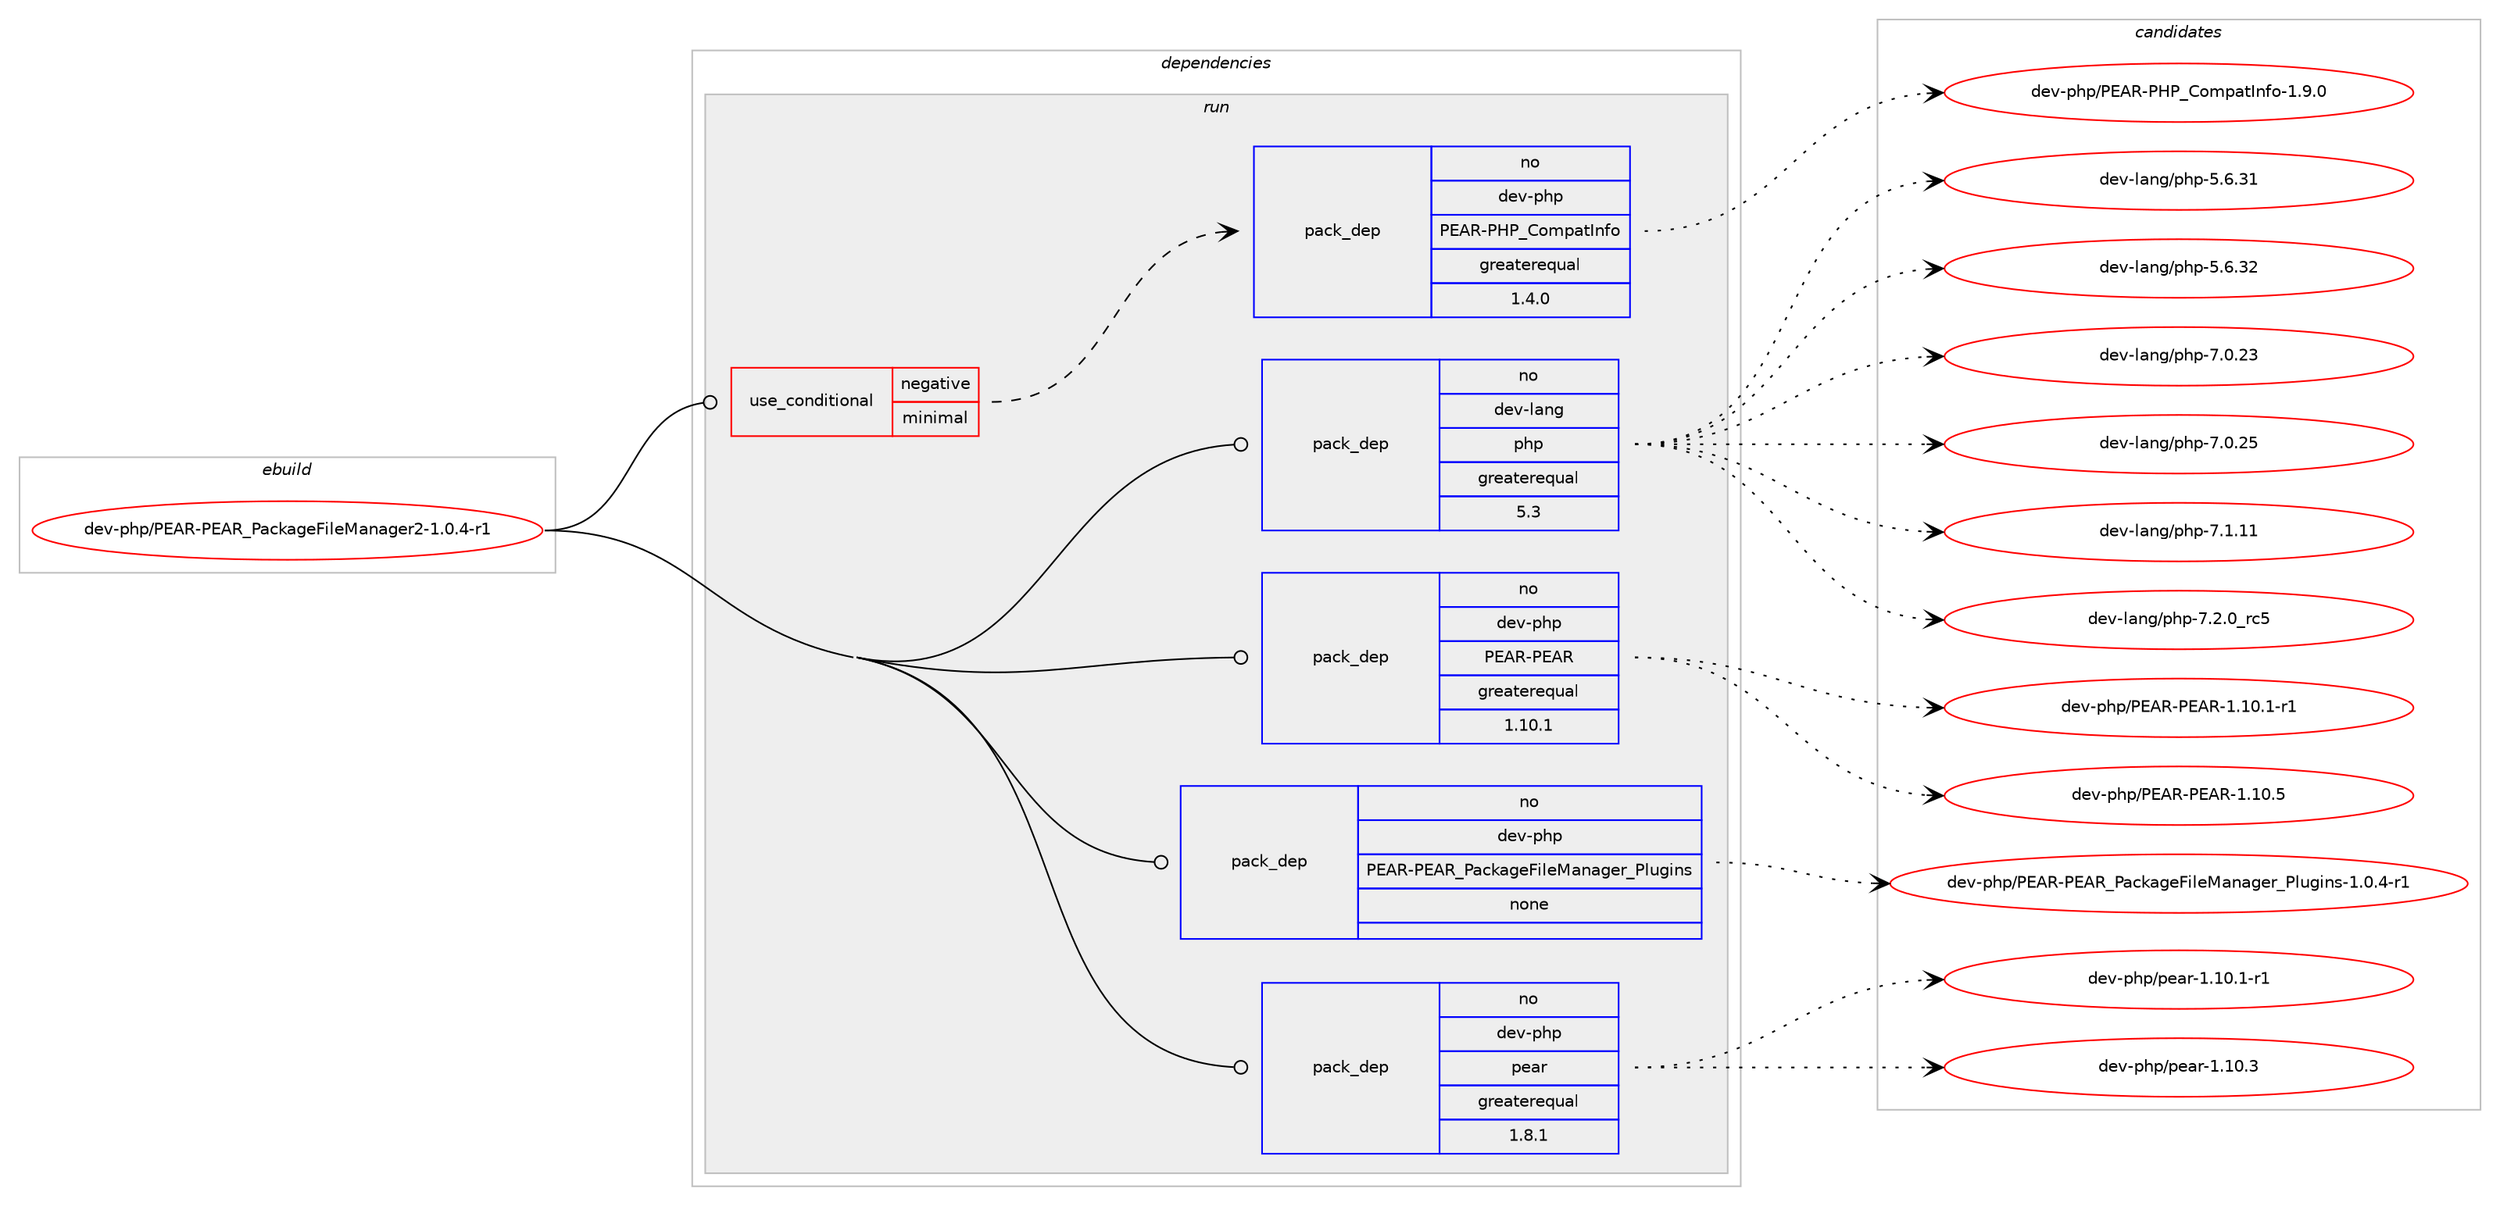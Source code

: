 digraph prolog {

# *************
# Graph options
# *************

newrank=true;
concentrate=true;
compound=true;
graph [rankdir=LR,fontname=Helvetica,fontsize=10,ranksep=1.5];#, ranksep=2.5, nodesep=0.2];
edge  [arrowhead=vee];
node  [fontname=Helvetica,fontsize=10];

# **********
# The ebuild
# **********

subgraph cluster_leftcol {
color=gray;
rank=same;
label=<<i>ebuild</i>>;
id [label="dev-php/PEAR-PEAR_PackageFileManager2-1.0.4-r1", color=red, width=4, href="../dev-php/PEAR-PEAR_PackageFileManager2-1.0.4-r1.svg"];
}

# ****************
# The dependencies
# ****************

subgraph cluster_midcol {
color=gray;
label=<<i>dependencies</i>>;
subgraph cluster_compile {
fillcolor="#eeeeee";
style=filled;
label=<<i>compile</i>>;
}
subgraph cluster_compileandrun {
fillcolor="#eeeeee";
style=filled;
label=<<i>compile and run</i>>;
}
subgraph cluster_run {
fillcolor="#eeeeee";
style=filled;
label=<<i>run</i>>;
subgraph cond28362 {
dependency142144 [label=<<TABLE BORDER="0" CELLBORDER="1" CELLSPACING="0" CELLPADDING="4"><TR><TD ROWSPAN="3" CELLPADDING="10">use_conditional</TD></TR><TR><TD>negative</TD></TR><TR><TD>minimal</TD></TR></TABLE>>, shape=none, color=red];
subgraph pack110084 {
dependency142145 [label=<<TABLE BORDER="0" CELLBORDER="1" CELLSPACING="0" CELLPADDING="4" WIDTH="220"><TR><TD ROWSPAN="6" CELLPADDING="30">pack_dep</TD></TR><TR><TD WIDTH="110">no</TD></TR><TR><TD>dev-php</TD></TR><TR><TD>PEAR-PHP_CompatInfo</TD></TR><TR><TD>greaterequal</TD></TR><TR><TD>1.4.0</TD></TR></TABLE>>, shape=none, color=blue];
}
dependency142144:e -> dependency142145:w [weight=20,style="dashed",arrowhead="vee"];
}
id:e -> dependency142144:w [weight=20,style="solid",arrowhead="odot"];
subgraph pack110085 {
dependency142146 [label=<<TABLE BORDER="0" CELLBORDER="1" CELLSPACING="0" CELLPADDING="4" WIDTH="220"><TR><TD ROWSPAN="6" CELLPADDING="30">pack_dep</TD></TR><TR><TD WIDTH="110">no</TD></TR><TR><TD>dev-lang</TD></TR><TR><TD>php</TD></TR><TR><TD>greaterequal</TD></TR><TR><TD>5.3</TD></TR></TABLE>>, shape=none, color=blue];
}
id:e -> dependency142146:w [weight=20,style="solid",arrowhead="odot"];
subgraph pack110086 {
dependency142147 [label=<<TABLE BORDER="0" CELLBORDER="1" CELLSPACING="0" CELLPADDING="4" WIDTH="220"><TR><TD ROWSPAN="6" CELLPADDING="30">pack_dep</TD></TR><TR><TD WIDTH="110">no</TD></TR><TR><TD>dev-php</TD></TR><TR><TD>PEAR-PEAR</TD></TR><TR><TD>greaterequal</TD></TR><TR><TD>1.10.1</TD></TR></TABLE>>, shape=none, color=blue];
}
id:e -> dependency142147:w [weight=20,style="solid",arrowhead="odot"];
subgraph pack110087 {
dependency142148 [label=<<TABLE BORDER="0" CELLBORDER="1" CELLSPACING="0" CELLPADDING="4" WIDTH="220"><TR><TD ROWSPAN="6" CELLPADDING="30">pack_dep</TD></TR><TR><TD WIDTH="110">no</TD></TR><TR><TD>dev-php</TD></TR><TR><TD>PEAR-PEAR_PackageFileManager_Plugins</TD></TR><TR><TD>none</TD></TR><TR><TD></TD></TR></TABLE>>, shape=none, color=blue];
}
id:e -> dependency142148:w [weight=20,style="solid",arrowhead="odot"];
subgraph pack110088 {
dependency142149 [label=<<TABLE BORDER="0" CELLBORDER="1" CELLSPACING="0" CELLPADDING="4" WIDTH="220"><TR><TD ROWSPAN="6" CELLPADDING="30">pack_dep</TD></TR><TR><TD WIDTH="110">no</TD></TR><TR><TD>dev-php</TD></TR><TR><TD>pear</TD></TR><TR><TD>greaterequal</TD></TR><TR><TD>1.8.1</TD></TR></TABLE>>, shape=none, color=blue];
}
id:e -> dependency142149:w [weight=20,style="solid",arrowhead="odot"];
}
}

# **************
# The candidates
# **************

subgraph cluster_choices {
rank=same;
color=gray;
label=<<i>candidates</i>>;

subgraph choice110084 {
color=black;
nodesep=1;
choice1001011184511210411247806965824580728095671111091129711673110102111454946574648 [label="dev-php/PEAR-PHP_CompatInfo-1.9.0", color=red, width=4,href="../dev-php/PEAR-PHP_CompatInfo-1.9.0.svg"];
dependency142145:e -> choice1001011184511210411247806965824580728095671111091129711673110102111454946574648:w [style=dotted,weight="100"];
}
subgraph choice110085 {
color=black;
nodesep=1;
choice10010111845108971101034711210411245534654465149 [label="dev-lang/php-5.6.31", color=red, width=4,href="../dev-lang/php-5.6.31.svg"];
choice10010111845108971101034711210411245534654465150 [label="dev-lang/php-5.6.32", color=red, width=4,href="../dev-lang/php-5.6.32.svg"];
choice10010111845108971101034711210411245554648465051 [label="dev-lang/php-7.0.23", color=red, width=4,href="../dev-lang/php-7.0.23.svg"];
choice10010111845108971101034711210411245554648465053 [label="dev-lang/php-7.0.25", color=red, width=4,href="../dev-lang/php-7.0.25.svg"];
choice10010111845108971101034711210411245554649464949 [label="dev-lang/php-7.1.11", color=red, width=4,href="../dev-lang/php-7.1.11.svg"];
choice100101118451089711010347112104112455546504648951149953 [label="dev-lang/php-7.2.0_rc5", color=red, width=4,href="../dev-lang/php-7.2.0_rc5.svg"];
dependency142146:e -> choice10010111845108971101034711210411245534654465149:w [style=dotted,weight="100"];
dependency142146:e -> choice10010111845108971101034711210411245534654465150:w [style=dotted,weight="100"];
dependency142146:e -> choice10010111845108971101034711210411245554648465051:w [style=dotted,weight="100"];
dependency142146:e -> choice10010111845108971101034711210411245554648465053:w [style=dotted,weight="100"];
dependency142146:e -> choice10010111845108971101034711210411245554649464949:w [style=dotted,weight="100"];
dependency142146:e -> choice100101118451089711010347112104112455546504648951149953:w [style=dotted,weight="100"];
}
subgraph choice110086 {
color=black;
nodesep=1;
choice1001011184511210411247806965824580696582454946494846494511449 [label="dev-php/PEAR-PEAR-1.10.1-r1", color=red, width=4,href="../dev-php/PEAR-PEAR-1.10.1-r1.svg"];
choice100101118451121041124780696582458069658245494649484653 [label="dev-php/PEAR-PEAR-1.10.5", color=red, width=4,href="../dev-php/PEAR-PEAR-1.10.5.svg"];
dependency142147:e -> choice1001011184511210411247806965824580696582454946494846494511449:w [style=dotted,weight="100"];
dependency142147:e -> choice100101118451121041124780696582458069658245494649484653:w [style=dotted,weight="100"];
}
subgraph choice110087 {
color=black;
nodesep=1;
choice100101118451121041124780696582458069658295809799107971031017010510810177971109710310111495801081171031051101154549464846524511449 [label="dev-php/PEAR-PEAR_PackageFileManager_Plugins-1.0.4-r1", color=red, width=4,href="../dev-php/PEAR-PEAR_PackageFileManager_Plugins-1.0.4-r1.svg"];
dependency142148:e -> choice100101118451121041124780696582458069658295809799107971031017010510810177971109710310111495801081171031051101154549464846524511449:w [style=dotted,weight="100"];
}
subgraph choice110088 {
color=black;
nodesep=1;
choice100101118451121041124711210197114454946494846494511449 [label="dev-php/pear-1.10.1-r1", color=red, width=4,href="../dev-php/pear-1.10.1-r1.svg"];
choice10010111845112104112471121019711445494649484651 [label="dev-php/pear-1.10.3", color=red, width=4,href="../dev-php/pear-1.10.3.svg"];
dependency142149:e -> choice100101118451121041124711210197114454946494846494511449:w [style=dotted,weight="100"];
dependency142149:e -> choice10010111845112104112471121019711445494649484651:w [style=dotted,weight="100"];
}
}

}
